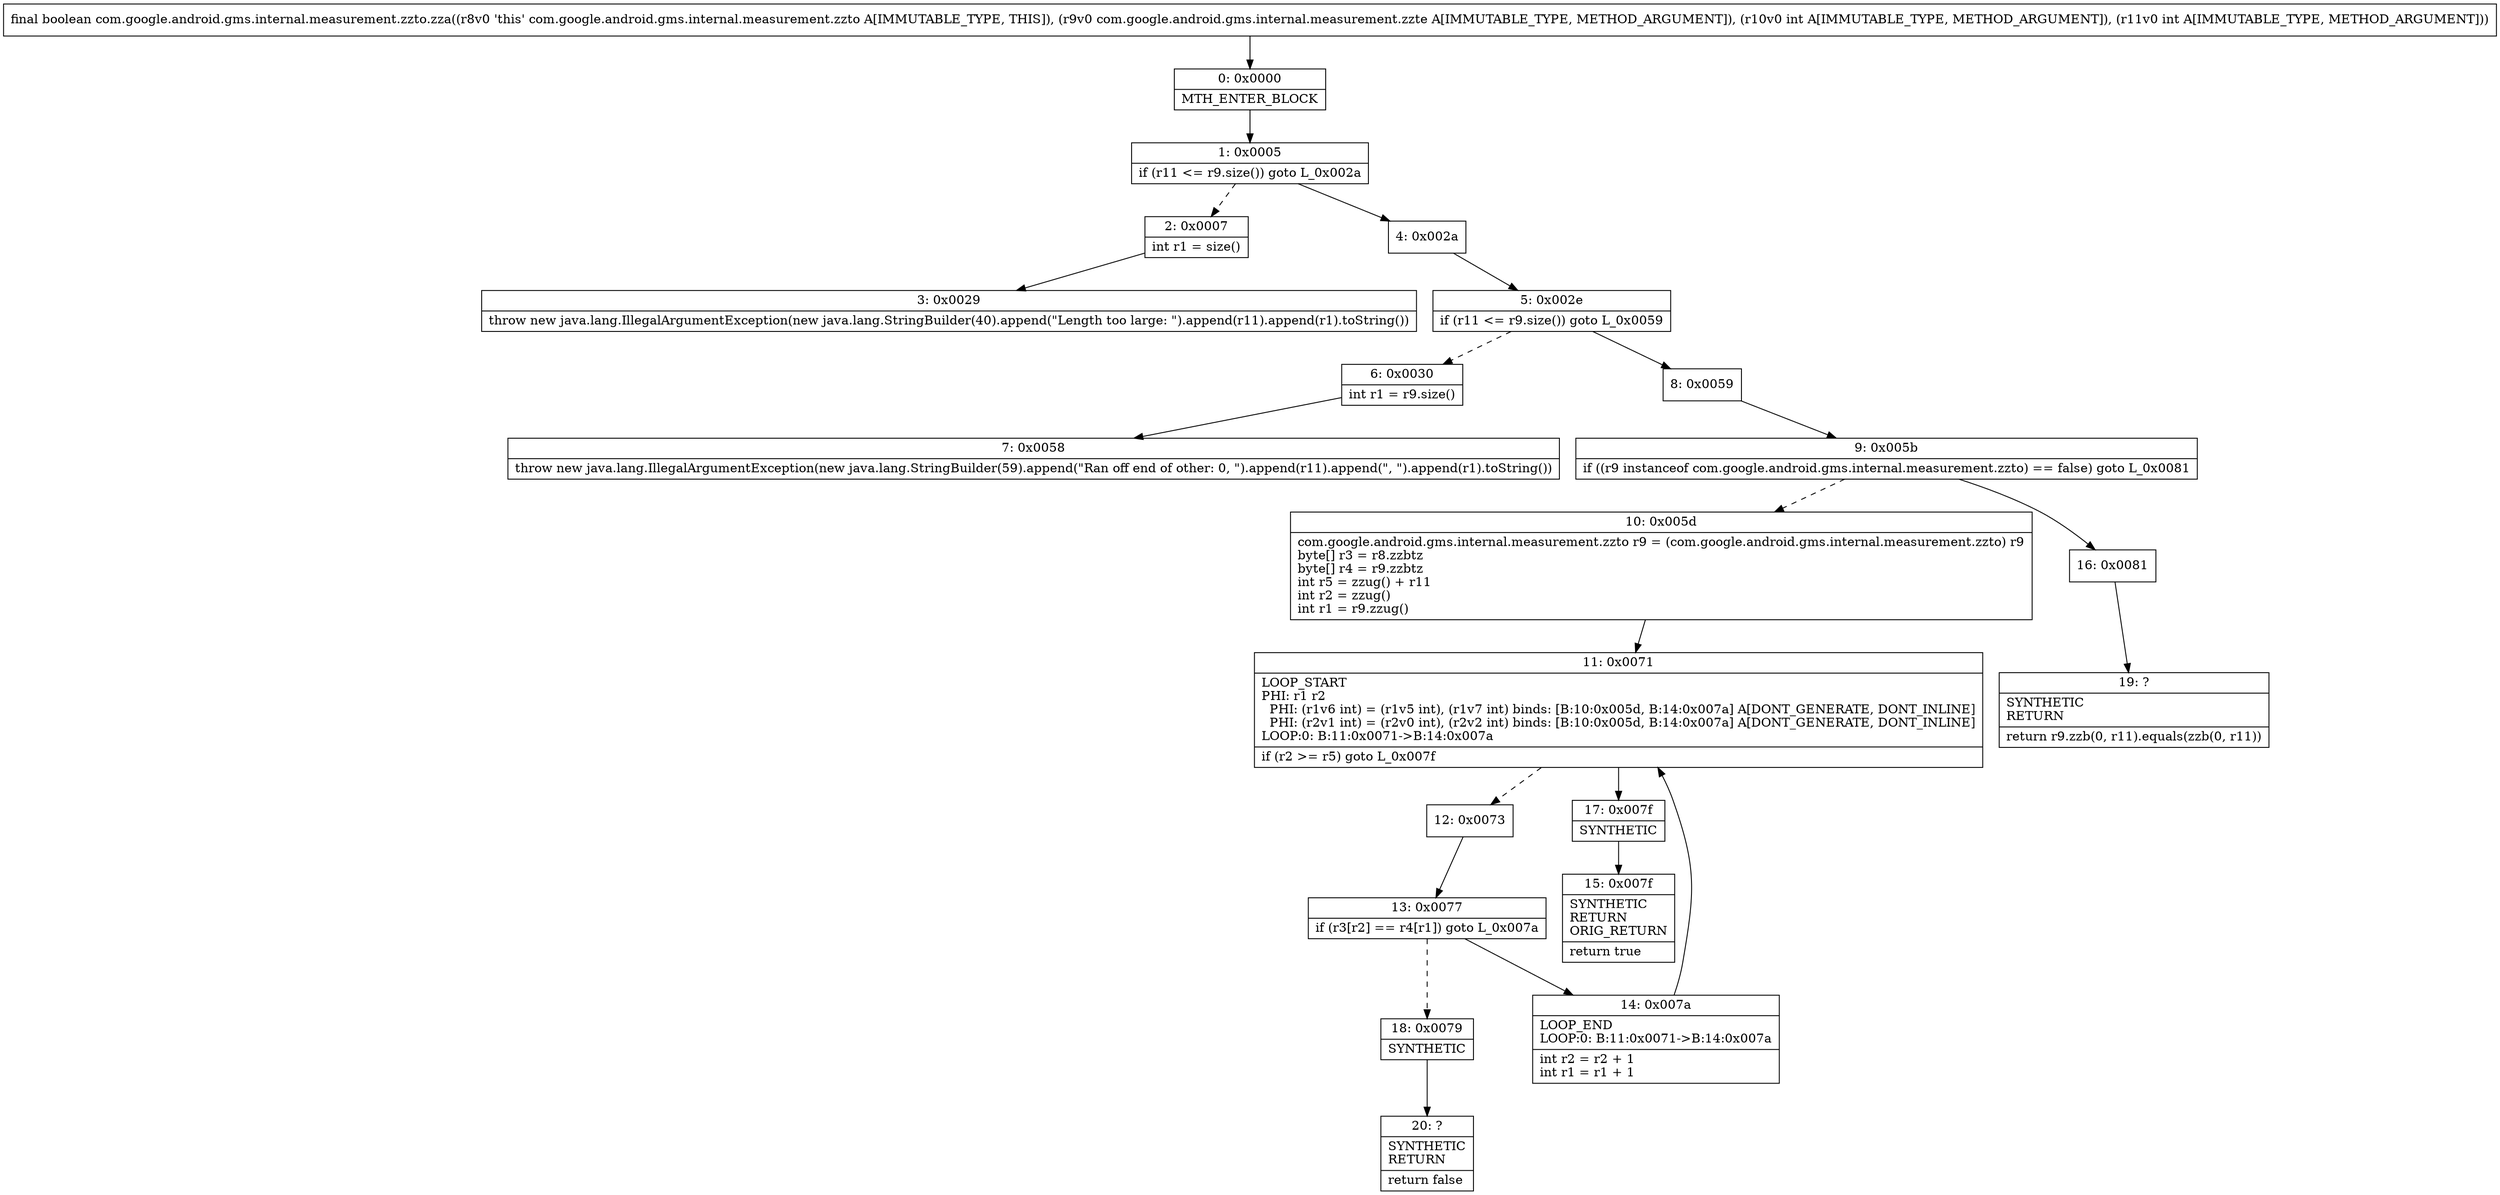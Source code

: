 digraph "CFG forcom.google.android.gms.internal.measurement.zzto.zza(Lcom\/google\/android\/gms\/internal\/measurement\/zzte;II)Z" {
Node_0 [shape=record,label="{0\:\ 0x0000|MTH_ENTER_BLOCK\l}"];
Node_1 [shape=record,label="{1\:\ 0x0005|if (r11 \<= r9.size()) goto L_0x002a\l}"];
Node_2 [shape=record,label="{2\:\ 0x0007|int r1 = size()\l}"];
Node_3 [shape=record,label="{3\:\ 0x0029|throw new java.lang.IllegalArgumentException(new java.lang.StringBuilder(40).append(\"Length too large: \").append(r11).append(r1).toString())\l}"];
Node_4 [shape=record,label="{4\:\ 0x002a}"];
Node_5 [shape=record,label="{5\:\ 0x002e|if (r11 \<= r9.size()) goto L_0x0059\l}"];
Node_6 [shape=record,label="{6\:\ 0x0030|int r1 = r9.size()\l}"];
Node_7 [shape=record,label="{7\:\ 0x0058|throw new java.lang.IllegalArgumentException(new java.lang.StringBuilder(59).append(\"Ran off end of other: 0, \").append(r11).append(\", \").append(r1).toString())\l}"];
Node_8 [shape=record,label="{8\:\ 0x0059}"];
Node_9 [shape=record,label="{9\:\ 0x005b|if ((r9 instanceof com.google.android.gms.internal.measurement.zzto) == false) goto L_0x0081\l}"];
Node_10 [shape=record,label="{10\:\ 0x005d|com.google.android.gms.internal.measurement.zzto r9 = (com.google.android.gms.internal.measurement.zzto) r9\lbyte[] r3 = r8.zzbtz\lbyte[] r4 = r9.zzbtz\lint r5 = zzug() + r11\lint r2 = zzug()\lint r1 = r9.zzug()\l}"];
Node_11 [shape=record,label="{11\:\ 0x0071|LOOP_START\lPHI: r1 r2 \l  PHI: (r1v6 int) = (r1v5 int), (r1v7 int) binds: [B:10:0x005d, B:14:0x007a] A[DONT_GENERATE, DONT_INLINE]\l  PHI: (r2v1 int) = (r2v0 int), (r2v2 int) binds: [B:10:0x005d, B:14:0x007a] A[DONT_GENERATE, DONT_INLINE]\lLOOP:0: B:11:0x0071\-\>B:14:0x007a\l|if (r2 \>= r5) goto L_0x007f\l}"];
Node_12 [shape=record,label="{12\:\ 0x0073}"];
Node_13 [shape=record,label="{13\:\ 0x0077|if (r3[r2] == r4[r1]) goto L_0x007a\l}"];
Node_14 [shape=record,label="{14\:\ 0x007a|LOOP_END\lLOOP:0: B:11:0x0071\-\>B:14:0x007a\l|int r2 = r2 + 1\lint r1 = r1 + 1\l}"];
Node_15 [shape=record,label="{15\:\ 0x007f|SYNTHETIC\lRETURN\lORIG_RETURN\l|return true\l}"];
Node_16 [shape=record,label="{16\:\ 0x0081}"];
Node_17 [shape=record,label="{17\:\ 0x007f|SYNTHETIC\l}"];
Node_18 [shape=record,label="{18\:\ 0x0079|SYNTHETIC\l}"];
Node_19 [shape=record,label="{19\:\ ?|SYNTHETIC\lRETURN\l|return r9.zzb(0, r11).equals(zzb(0, r11))\l}"];
Node_20 [shape=record,label="{20\:\ ?|SYNTHETIC\lRETURN\l|return false\l}"];
MethodNode[shape=record,label="{final boolean com.google.android.gms.internal.measurement.zzto.zza((r8v0 'this' com.google.android.gms.internal.measurement.zzto A[IMMUTABLE_TYPE, THIS]), (r9v0 com.google.android.gms.internal.measurement.zzte A[IMMUTABLE_TYPE, METHOD_ARGUMENT]), (r10v0 int A[IMMUTABLE_TYPE, METHOD_ARGUMENT]), (r11v0 int A[IMMUTABLE_TYPE, METHOD_ARGUMENT])) }"];
MethodNode -> Node_0;
Node_0 -> Node_1;
Node_1 -> Node_2[style=dashed];
Node_1 -> Node_4;
Node_2 -> Node_3;
Node_4 -> Node_5;
Node_5 -> Node_6[style=dashed];
Node_5 -> Node_8;
Node_6 -> Node_7;
Node_8 -> Node_9;
Node_9 -> Node_10[style=dashed];
Node_9 -> Node_16;
Node_10 -> Node_11;
Node_11 -> Node_12[style=dashed];
Node_11 -> Node_17;
Node_12 -> Node_13;
Node_13 -> Node_14;
Node_13 -> Node_18[style=dashed];
Node_14 -> Node_11;
Node_16 -> Node_19;
Node_17 -> Node_15;
Node_18 -> Node_20;
}

